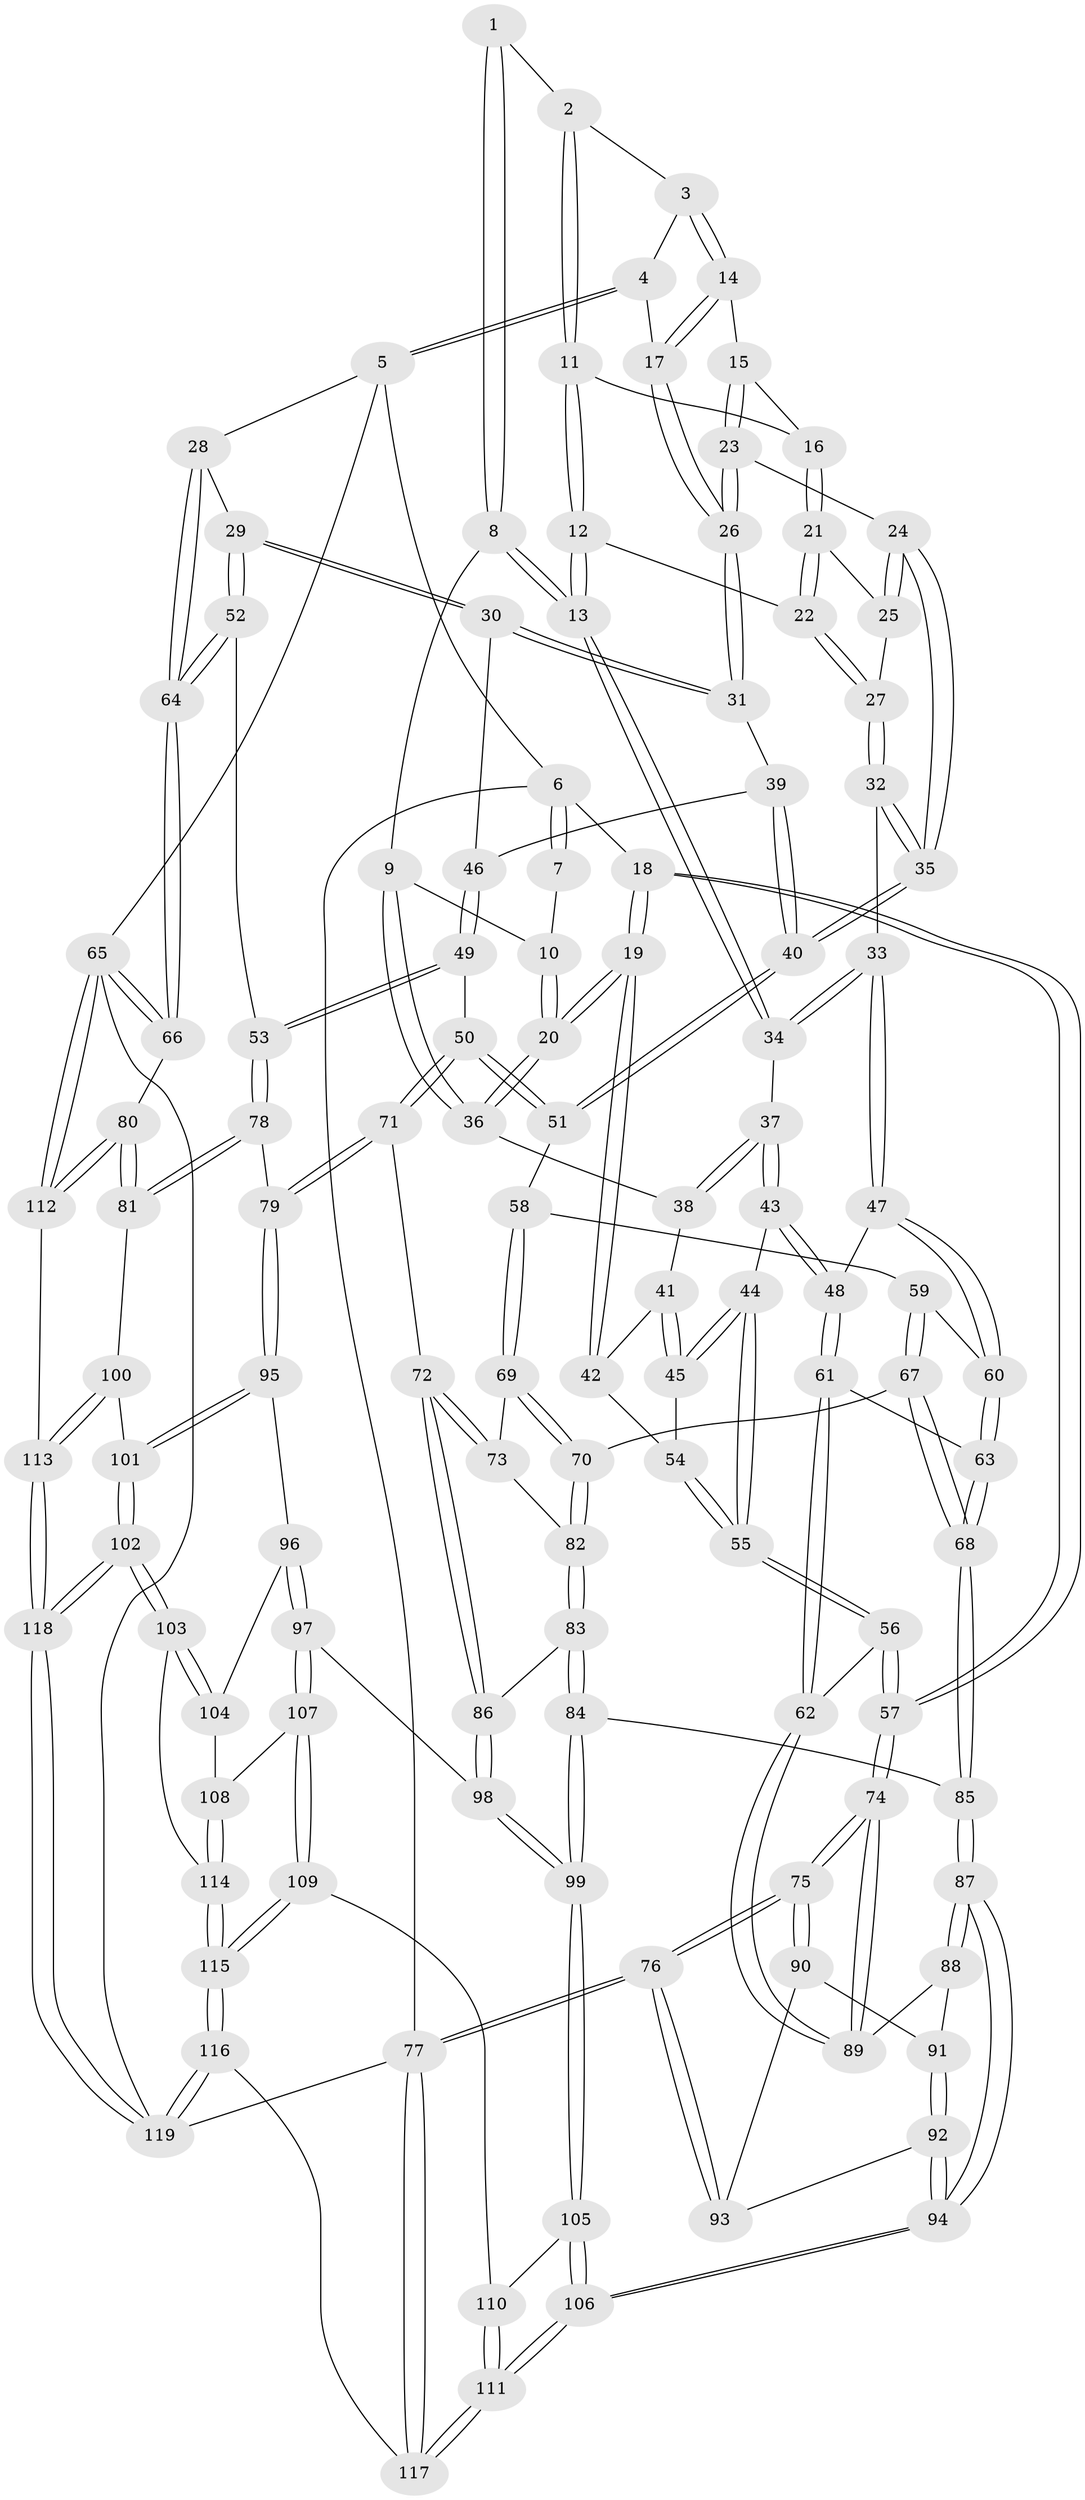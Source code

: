 // coarse degree distribution, {3: 0.42857142857142855, 5: 0.11428571428571428, 4: 0.05714285714285714, 2: 0.17142857142857143, 6: 0.14285714285714285, 7: 0.02857142857142857, 10: 0.02857142857142857, 8: 0.02857142857142857}
// Generated by graph-tools (version 1.1) at 2025/05/03/04/25 22:05:02]
// undirected, 119 vertices, 294 edges
graph export_dot {
graph [start="1"]
  node [color=gray90,style=filled];
  1 [pos="+0.21899037919218317+0"];
  2 [pos="+0.274000827778099+0"];
  3 [pos="+0.5444606824521626+0"];
  4 [pos="+0.7369899905944078+0"];
  5 [pos="+1+0"];
  6 [pos="+0+0"];
  7 [pos="+0.14954947784768088+0"];
  8 [pos="+0.21296336164935395+0.1914119569726215"];
  9 [pos="+0.19554544937443863+0.1881114863125067"];
  10 [pos="+0.14473349598646157+0.13952478679722835"];
  11 [pos="+0.3019596511935267+0"];
  12 [pos="+0.28848242650899886+0.16644441168815097"];
  13 [pos="+0.2532718298422488+0.20955773030880995"];
  14 [pos="+0.4735337941451061+0.12387622511207401"];
  15 [pos="+0.46440542122050044+0.12994480123381452"];
  16 [pos="+0.4193698791262185+0.12926269462086043"];
  17 [pos="+0.5859705770686134+0.1473629443626854"];
  18 [pos="+0+0.2189223305440518"];
  19 [pos="+0+0.24277878894924906"];
  20 [pos="+0+0.24243834397203767"];
  21 [pos="+0.39112225095046976+0.15948754307851656"];
  22 [pos="+0.2906042198133454+0.16640619098595374"];
  23 [pos="+0.48334437875039893+0.24587347048461716"];
  24 [pos="+0.4707704812646891+0.25689205208134475"];
  25 [pos="+0.3926322912402587+0.1790939874259249"];
  26 [pos="+0.6142970398913031+0.23657323368274236"];
  27 [pos="+0.380241911458964+0.22342269924113034"];
  28 [pos="+1+0.09952918655667269"];
  29 [pos="+0.8342028580598095+0.27954631333709445"];
  30 [pos="+0.6577753094095422+0.266310027360556"];
  31 [pos="+0.6400527998873472+0.2582823820770524"];
  32 [pos="+0.3587243713323604+0.36500182659531333"];
  33 [pos="+0.35604687083067615+0.3646558627590445"];
  34 [pos="+0.2742156268611466+0.28886889655375003"];
  35 [pos="+0.3845610530364333+0.3736563860543145"];
  36 [pos="+0.12356228118084603+0.23931948764379113"];
  37 [pos="+0.20437136693508112+0.30959792654449564"];
  38 [pos="+0.166201790269584+0.3087204429850432"];
  39 [pos="+0.5292285772704896+0.3409708105604857"];
  40 [pos="+0.4042924438873136+0.3934923448482596"];
  41 [pos="+0.13517821400490604+0.32805081554828075"];
  42 [pos="+0+0.2918053481751294"];
  43 [pos="+0.15197680256076865+0.44963649754267004"];
  44 [pos="+0.15138809704836487+0.44949945057567203"];
  45 [pos="+0.14263259206367715+0.44032406660403883"];
  46 [pos="+0.5966219816686097+0.3925457568670422"];
  47 [pos="+0.24322835672293155+0.45376429330264995"];
  48 [pos="+0.1846384364619528+0.46502428661420836"];
  49 [pos="+0.5780509093291936+0.4633055283167384"];
  50 [pos="+0.48320887280506813+0.48852125740528635"];
  51 [pos="+0.45205832956319186+0.4744185290869191"];
  52 [pos="+0.7440695923822905+0.4843264802764558"];
  53 [pos="+0.7253888850472712+0.5022334546224198"];
  54 [pos="+0+0.3550870494258058"];
  55 [pos="+0.06095023022442381+0.5235790442004817"];
  56 [pos="+0.052039140874724804+0.5433191027872997"];
  57 [pos="+0+0.5850732153307725"];
  58 [pos="+0.4192465524934145+0.5144600266169271"];
  59 [pos="+0.3800463567236278+0.5412634004943006"];
  60 [pos="+0.2820146863433696+0.5497347384509347"];
  61 [pos="+0.1742677219047374+0.6110129326177018"];
  62 [pos="+0.12056588139935281+0.634529247743478"];
  63 [pos="+0.24789662901974224+0.6302431366582484"];
  64 [pos="+1+0.6708061982782207"];
  65 [pos="+1+1"];
  66 [pos="+1+0.6822848682083499"];
  67 [pos="+0.34618785802117924+0.6046352708238364"];
  68 [pos="+0.25193582141327037+0.6344934750763155"];
  69 [pos="+0.41231756371327516+0.6060893353397111"];
  70 [pos="+0.3688396832372458+0.6428217713200746"];
  71 [pos="+0.5537347086473253+0.6682750623796112"];
  72 [pos="+0.5117703908400695+0.6889564877729243"];
  73 [pos="+0.4263092790958557+0.6423739164093734"];
  74 [pos="+0+0.7106457688480693"];
  75 [pos="+0+0.7478721940110367"];
  76 [pos="+0+1"];
  77 [pos="+0+1"];
  78 [pos="+0.7042435570718552+0.6527434035828544"];
  79 [pos="+0.5939969042972828+0.6817671942890671"];
  80 [pos="+0.9563389847350077+0.7321690636900932"];
  81 [pos="+0.7621981028707571+0.7006363509741624"];
  82 [pos="+0.37107095045852634+0.6680312667713311"];
  83 [pos="+0.37008574441850617+0.670792240743508"];
  84 [pos="+0.33239919349682384+0.7182804690229391"];
  85 [pos="+0.2878593653595158+0.7232783669196547"];
  86 [pos="+0.4950294627034895+0.7043449177809828"];
  87 [pos="+0.2595124709051354+0.7711244334775044"];
  88 [pos="+0.11812197900715904+0.6935255981979122"];
  89 [pos="+0.11854375677338293+0.6384182831469789"];
  90 [pos="+0.0382928632851151+0.7377249455469652"];
  91 [pos="+0.10822505666925546+0.714118380940601"];
  92 [pos="+0.12435321052264932+0.8391354689296235"];
  93 [pos="+0.0941575831081764+0.8566805044131408"];
  94 [pos="+0.24528694642193627+0.843466498933645"];
  95 [pos="+0.5939973902906771+0.682711785110838"];
  96 [pos="+0.5872659081963861+0.7200475615032511"];
  97 [pos="+0.5131528477030156+0.8126103101510364"];
  98 [pos="+0.4931029596070045+0.7068054913667249"];
  99 [pos="+0.42407625184103204+0.7675863100836443"];
  100 [pos="+0.7361904150591855+0.7792906459556608"];
  101 [pos="+0.6670026592845528+0.8522995784057454"];
  102 [pos="+0.6562565670149084+0.8772796510557671"];
  103 [pos="+0.6111732411406369+0.8628119856849863"];
  104 [pos="+0.5808299171132408+0.7806396518136104"];
  105 [pos="+0.42407471187932116+0.7680887229414932"];
  106 [pos="+0.25923304975023825+0.8643017935609525"];
  107 [pos="+0.512144064034294+0.8299797668816296"];
  108 [pos="+0.5334863347575876+0.8276986683214652"];
  109 [pos="+0.4928264067542808+0.8443891317573278"];
  110 [pos="+0.42583857431459465+0.7778196557704757"];
  111 [pos="+0.3346198033888093+1"];
  112 [pos="+0.8516836853240164+0.9077481225690027"];
  113 [pos="+0.8049136861140248+0.9513512441892364"];
  114 [pos="+0.5886995007495421+0.8682017890287631"];
  115 [pos="+0.47830362173347235+0.954323610923302"];
  116 [pos="+0.3855188677655116+1"];
  117 [pos="+0.37191243345598485+1"];
  118 [pos="+0.7364055032647343+1"];
  119 [pos="+0.7018360434441892+1"];
  1 -- 2;
  1 -- 8;
  1 -- 8;
  2 -- 3;
  2 -- 11;
  2 -- 11;
  3 -- 4;
  3 -- 14;
  3 -- 14;
  4 -- 5;
  4 -- 5;
  4 -- 17;
  5 -- 6;
  5 -- 28;
  5 -- 65;
  6 -- 7;
  6 -- 7;
  6 -- 18;
  6 -- 77;
  7 -- 10;
  8 -- 9;
  8 -- 13;
  8 -- 13;
  9 -- 10;
  9 -- 36;
  9 -- 36;
  10 -- 20;
  10 -- 20;
  11 -- 12;
  11 -- 12;
  11 -- 16;
  12 -- 13;
  12 -- 13;
  12 -- 22;
  13 -- 34;
  13 -- 34;
  14 -- 15;
  14 -- 17;
  14 -- 17;
  15 -- 16;
  15 -- 23;
  15 -- 23;
  16 -- 21;
  16 -- 21;
  17 -- 26;
  17 -- 26;
  18 -- 19;
  18 -- 19;
  18 -- 57;
  18 -- 57;
  19 -- 20;
  19 -- 20;
  19 -- 42;
  19 -- 42;
  20 -- 36;
  20 -- 36;
  21 -- 22;
  21 -- 22;
  21 -- 25;
  22 -- 27;
  22 -- 27;
  23 -- 24;
  23 -- 26;
  23 -- 26;
  24 -- 25;
  24 -- 25;
  24 -- 35;
  24 -- 35;
  25 -- 27;
  26 -- 31;
  26 -- 31;
  27 -- 32;
  27 -- 32;
  28 -- 29;
  28 -- 64;
  28 -- 64;
  29 -- 30;
  29 -- 30;
  29 -- 52;
  29 -- 52;
  30 -- 31;
  30 -- 31;
  30 -- 46;
  31 -- 39;
  32 -- 33;
  32 -- 35;
  32 -- 35;
  33 -- 34;
  33 -- 34;
  33 -- 47;
  33 -- 47;
  34 -- 37;
  35 -- 40;
  35 -- 40;
  36 -- 38;
  37 -- 38;
  37 -- 38;
  37 -- 43;
  37 -- 43;
  38 -- 41;
  39 -- 40;
  39 -- 40;
  39 -- 46;
  40 -- 51;
  40 -- 51;
  41 -- 42;
  41 -- 45;
  41 -- 45;
  42 -- 54;
  43 -- 44;
  43 -- 48;
  43 -- 48;
  44 -- 45;
  44 -- 45;
  44 -- 55;
  44 -- 55;
  45 -- 54;
  46 -- 49;
  46 -- 49;
  47 -- 48;
  47 -- 60;
  47 -- 60;
  48 -- 61;
  48 -- 61;
  49 -- 50;
  49 -- 53;
  49 -- 53;
  50 -- 51;
  50 -- 51;
  50 -- 71;
  50 -- 71;
  51 -- 58;
  52 -- 53;
  52 -- 64;
  52 -- 64;
  53 -- 78;
  53 -- 78;
  54 -- 55;
  54 -- 55;
  55 -- 56;
  55 -- 56;
  56 -- 57;
  56 -- 57;
  56 -- 62;
  57 -- 74;
  57 -- 74;
  58 -- 59;
  58 -- 69;
  58 -- 69;
  59 -- 60;
  59 -- 67;
  59 -- 67;
  60 -- 63;
  60 -- 63;
  61 -- 62;
  61 -- 62;
  61 -- 63;
  62 -- 89;
  62 -- 89;
  63 -- 68;
  63 -- 68;
  64 -- 66;
  64 -- 66;
  65 -- 66;
  65 -- 66;
  65 -- 112;
  65 -- 112;
  65 -- 119;
  66 -- 80;
  67 -- 68;
  67 -- 68;
  67 -- 70;
  68 -- 85;
  68 -- 85;
  69 -- 70;
  69 -- 70;
  69 -- 73;
  70 -- 82;
  70 -- 82;
  71 -- 72;
  71 -- 79;
  71 -- 79;
  72 -- 73;
  72 -- 73;
  72 -- 86;
  72 -- 86;
  73 -- 82;
  74 -- 75;
  74 -- 75;
  74 -- 89;
  74 -- 89;
  75 -- 76;
  75 -- 76;
  75 -- 90;
  75 -- 90;
  76 -- 77;
  76 -- 77;
  76 -- 93;
  76 -- 93;
  77 -- 117;
  77 -- 117;
  77 -- 119;
  78 -- 79;
  78 -- 81;
  78 -- 81;
  79 -- 95;
  79 -- 95;
  80 -- 81;
  80 -- 81;
  80 -- 112;
  80 -- 112;
  81 -- 100;
  82 -- 83;
  82 -- 83;
  83 -- 84;
  83 -- 84;
  83 -- 86;
  84 -- 85;
  84 -- 99;
  84 -- 99;
  85 -- 87;
  85 -- 87;
  86 -- 98;
  86 -- 98;
  87 -- 88;
  87 -- 88;
  87 -- 94;
  87 -- 94;
  88 -- 89;
  88 -- 91;
  90 -- 91;
  90 -- 93;
  91 -- 92;
  91 -- 92;
  92 -- 93;
  92 -- 94;
  92 -- 94;
  94 -- 106;
  94 -- 106;
  95 -- 96;
  95 -- 101;
  95 -- 101;
  96 -- 97;
  96 -- 97;
  96 -- 104;
  97 -- 98;
  97 -- 107;
  97 -- 107;
  98 -- 99;
  98 -- 99;
  99 -- 105;
  99 -- 105;
  100 -- 101;
  100 -- 113;
  100 -- 113;
  101 -- 102;
  101 -- 102;
  102 -- 103;
  102 -- 103;
  102 -- 118;
  102 -- 118;
  103 -- 104;
  103 -- 104;
  103 -- 114;
  104 -- 108;
  105 -- 106;
  105 -- 106;
  105 -- 110;
  106 -- 111;
  106 -- 111;
  107 -- 108;
  107 -- 109;
  107 -- 109;
  108 -- 114;
  108 -- 114;
  109 -- 110;
  109 -- 115;
  109 -- 115;
  110 -- 111;
  110 -- 111;
  111 -- 117;
  111 -- 117;
  112 -- 113;
  113 -- 118;
  113 -- 118;
  114 -- 115;
  114 -- 115;
  115 -- 116;
  115 -- 116;
  116 -- 117;
  116 -- 119;
  116 -- 119;
  118 -- 119;
  118 -- 119;
}
